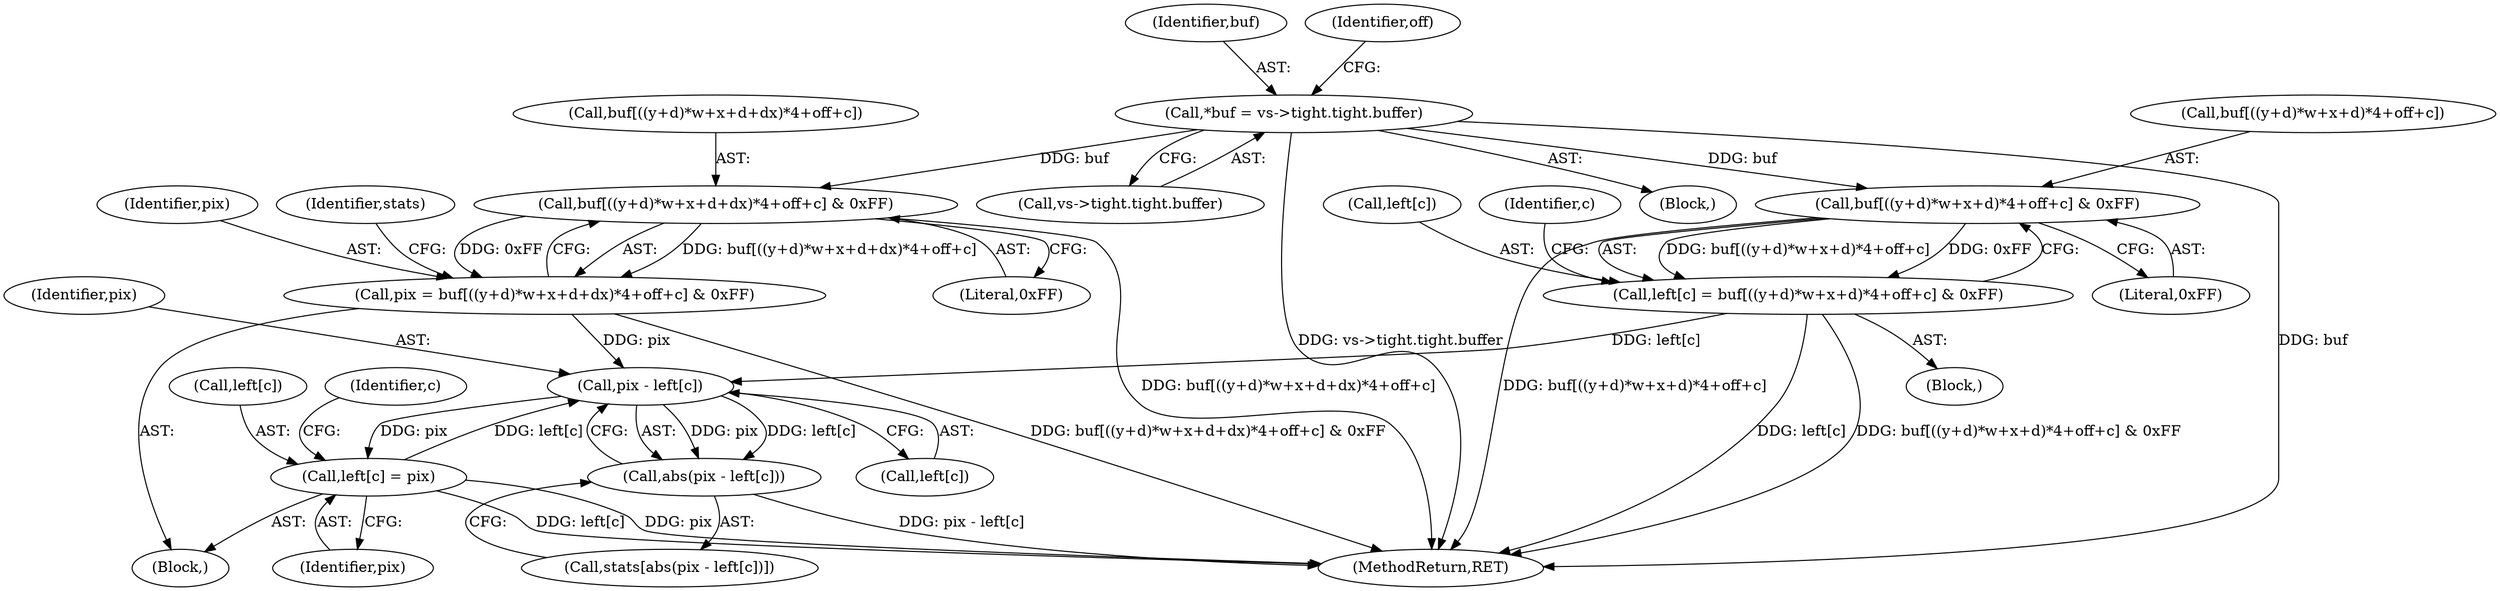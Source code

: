 digraph "0_qemu_9f64916da20eea67121d544698676295bbb105a7_5@pointer" {
"1000122" [label="(Call,*buf = vs->tight.tight.buffer)"];
"1000197" [label="(Call,buf[((y+d)*w+x+d)*4+off+c] & 0xFF)"];
"1000193" [label="(Call,left[c] = buf[((y+d)*w+x+d)*4+off+c] & 0xFF)"];
"1000263" [label="(Call,pix - left[c])"];
"1000262" [label="(Call,abs(pix - left[c]))"];
"1000268" [label="(Call,left[c] = pix)"];
"1000238" [label="(Call,buf[((y+d)*w+x+d+dx)*4+off+c] & 0xFF)"];
"1000236" [label="(Call,pix = buf[((y+d)*w+x+d+dx)*4+off+c] & 0xFF)"];
"1000238" [label="(Call,buf[((y+d)*w+x+d+dx)*4+off+c] & 0xFF)"];
"1000263" [label="(Call,pix - left[c])"];
"1000269" [label="(Call,left[c])"];
"1000106" [label="(Block,)"];
"1000194" [label="(Call,left[c])"];
"1000124" [label="(Call,vs->tight.tight.buffer)"];
"1000261" [label="(Identifier,stats)"];
"1000239" [label="(Call,buf[((y+d)*w+x+d+dx)*4+off+c])"];
"1000197" [label="(Call,buf[((y+d)*w+x+d)*4+off+c] & 0xFF)"];
"1000265" [label="(Call,left[c])"];
"1000123" [label="(Identifier,buf)"];
"1000235" [label="(Block,)"];
"1000122" [label="(Call,*buf = vs->tight.tight.buffer)"];
"1000215" [label="(Literal,0xFF)"];
"1000191" [label="(Identifier,c)"];
"1000236" [label="(Call,pix = buf[((y+d)*w+x+d+dx)*4+off+c] & 0xFF)"];
"1000132" [label="(Identifier,off)"];
"1000260" [label="(Call,stats[abs(pix - left[c])])"];
"1000237" [label="(Identifier,pix)"];
"1000193" [label="(Call,left[c] = buf[((y+d)*w+x+d)*4+off+c] & 0xFF)"];
"1000272" [label="(Identifier,pix)"];
"1000192" [label="(Block,)"];
"1000234" [label="(Identifier,c)"];
"1000377" [label="(MethodReturn,RET)"];
"1000268" [label="(Call,left[c] = pix)"];
"1000264" [label="(Identifier,pix)"];
"1000262" [label="(Call,abs(pix - left[c]))"];
"1000198" [label="(Call,buf[((y+d)*w+x+d)*4+off+c])"];
"1000258" [label="(Literal,0xFF)"];
"1000122" -> "1000106"  [label="AST: "];
"1000122" -> "1000124"  [label="CFG: "];
"1000123" -> "1000122"  [label="AST: "];
"1000124" -> "1000122"  [label="AST: "];
"1000132" -> "1000122"  [label="CFG: "];
"1000122" -> "1000377"  [label="DDG: buf"];
"1000122" -> "1000377"  [label="DDG: vs->tight.tight.buffer"];
"1000122" -> "1000197"  [label="DDG: buf"];
"1000122" -> "1000238"  [label="DDG: buf"];
"1000197" -> "1000193"  [label="AST: "];
"1000197" -> "1000215"  [label="CFG: "];
"1000198" -> "1000197"  [label="AST: "];
"1000215" -> "1000197"  [label="AST: "];
"1000193" -> "1000197"  [label="CFG: "];
"1000197" -> "1000377"  [label="DDG: buf[((y+d)*w+x+d)*4+off+c]"];
"1000197" -> "1000193"  [label="DDG: buf[((y+d)*w+x+d)*4+off+c]"];
"1000197" -> "1000193"  [label="DDG: 0xFF"];
"1000193" -> "1000192"  [label="AST: "];
"1000194" -> "1000193"  [label="AST: "];
"1000191" -> "1000193"  [label="CFG: "];
"1000193" -> "1000377"  [label="DDG: left[c]"];
"1000193" -> "1000377"  [label="DDG: buf[((y+d)*w+x+d)*4+off+c] & 0xFF"];
"1000193" -> "1000263"  [label="DDG: left[c]"];
"1000263" -> "1000262"  [label="AST: "];
"1000263" -> "1000265"  [label="CFG: "];
"1000264" -> "1000263"  [label="AST: "];
"1000265" -> "1000263"  [label="AST: "];
"1000262" -> "1000263"  [label="CFG: "];
"1000263" -> "1000262"  [label="DDG: pix"];
"1000263" -> "1000262"  [label="DDG: left[c]"];
"1000236" -> "1000263"  [label="DDG: pix"];
"1000268" -> "1000263"  [label="DDG: left[c]"];
"1000263" -> "1000268"  [label="DDG: pix"];
"1000262" -> "1000260"  [label="AST: "];
"1000260" -> "1000262"  [label="CFG: "];
"1000262" -> "1000377"  [label="DDG: pix - left[c]"];
"1000268" -> "1000235"  [label="AST: "];
"1000268" -> "1000272"  [label="CFG: "];
"1000269" -> "1000268"  [label="AST: "];
"1000272" -> "1000268"  [label="AST: "];
"1000234" -> "1000268"  [label="CFG: "];
"1000268" -> "1000377"  [label="DDG: left[c]"];
"1000268" -> "1000377"  [label="DDG: pix"];
"1000238" -> "1000236"  [label="AST: "];
"1000238" -> "1000258"  [label="CFG: "];
"1000239" -> "1000238"  [label="AST: "];
"1000258" -> "1000238"  [label="AST: "];
"1000236" -> "1000238"  [label="CFG: "];
"1000238" -> "1000377"  [label="DDG: buf[((y+d)*w+x+d+dx)*4+off+c]"];
"1000238" -> "1000236"  [label="DDG: buf[((y+d)*w+x+d+dx)*4+off+c]"];
"1000238" -> "1000236"  [label="DDG: 0xFF"];
"1000236" -> "1000235"  [label="AST: "];
"1000237" -> "1000236"  [label="AST: "];
"1000261" -> "1000236"  [label="CFG: "];
"1000236" -> "1000377"  [label="DDG: buf[((y+d)*w+x+d+dx)*4+off+c] & 0xFF"];
}
